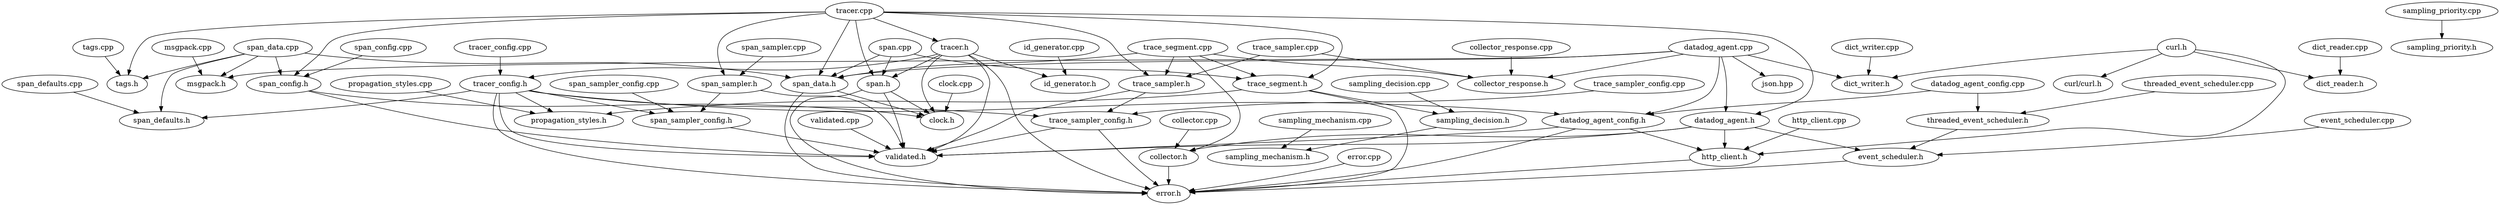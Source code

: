 digraph G {
	node0 [label="span_data.cpp"];
	node1 [label="threaded_event_scheduler.cpp"];
	node2 [label="trace_segment.h"];
	node3 [label="dict_writer.h"];
	node4 [label="json.hpp"];
	node5 [label="span_sampler.h"];
	node6 [label="collector.cpp"];
	node7 [label="id_generator.cpp"];
	node8 [label="dict_reader.cpp"];
	node9 [label="sampling_decision.cpp"];
	node10 [label="trace_sampler.cpp"];
	node11 [label="tracer_config.h"];
	node12 [label="tags.h"];
	node13 [label="curl/curl.h"];
	node14 [label="sampling_priority.cpp"];
	node15 [label="span_sampler.cpp"];
	node16 [label="collector.h"];
	node17 [label="collector_response.h"];
	node18 [label="msgpack.h"];
	node19 [label="span.h"];
	node20 [label="trace_sampler.h"];
	node21 [label="span_config.cpp"];
	node22 [label="dict_writer.cpp"];
	node23 [label="sampling_mechanism.cpp"];
	node24 [label="span_config.h"];
	node25 [label="trace_sampler_config.cpp"];
	node26 [label="datadog_agent.cpp"];
	node27 [label="validated.h"];
	node28 [label="id_generator.h"];
	node29 [label="tracer_config.cpp"];
	node30 [label="sampling_decision.h"];
	node31 [label="datadog_agent_config.h"];
	node32 [label="span_data.h"];
	node33 [label="sampling_mechanism.h"];
	node34 [label="http_client.cpp"];
	node35 [label="msgpack.cpp"];
	node36 [label="span_sampler_config.h"];
	node37 [label="validated.cpp"];
	node38 [label="propagation_styles.cpp"];
	node39 [label="dict_reader.h"];
	node40 [label="datadog_agent_config.cpp"];
	node41 [label="tracer.cpp"];
	node42 [label="span.cpp"];
	node43 [label="http_client.h"];
	node44 [label="event_scheduler.cpp"];
	node45 [label="clock.cpp"];
	node46 [label="datadog_agent.h"];
	node47 [label="collector_response.cpp"];
	node48 [label="sampling_priority.h"];
	node49 [label="error.h"];
	node50 [label="event_scheduler.h"];
	node51 [label="propagation_styles.h"];
	node52 [label="error.cpp"];
	node53 [label="clock.h"];
	node54 [label="trace_sampler_config.h"];
	node55 [label="curl.h"];
	node56 [label="tags.cpp"];
	node57 [label="span_defaults.h"];
	node58 [label="trace_segment.cpp"];
	node59 [label="span_defaults.cpp"];
	node60 [label="span_sampler_config.cpp"];
	node61 [label="tracer.h"];
	node62 [label="threaded_event_scheduler.h"];
	subgraph U {
		edge [dir=none];
	}
	subgraph D {
		node0 -> node57 [];
		node0 -> node24 [];
		node0 -> node12 [];
		node0 -> node32 [];
		node0 -> node18 [];
		node1 -> node62 [];
		node2 -> node51 [];
		node2 -> node30 [];
		node2 -> node49 [];
		node5 -> node36 [];
		node5 -> node27 [];
		node6 -> node16 [];
		node7 -> node28 [];
		node8 -> node39 [];
		node9 -> node30 [];
		node10 -> node20 [];
		node10 -> node17 [];
		node11 -> node36 [];
		node11 -> node31 [];
		node11 -> node54 [];
		node11 -> node27 [];
		node11 -> node49 [];
		node11 -> node51 [];
		node11 -> node57 [];
		node14 -> node48 [];
		node15 -> node5 [];
		node16 -> node49 [];
		node19 -> node53 [];
		node19 -> node27 [];
		node19 -> node49 [];
		node20 -> node54 [];
		node20 -> node27 [];
		node21 -> node24 [];
		node22 -> node3 [];
		node23 -> node33 [];
		node24 -> node53 [];
		node24 -> node27 [];
		node25 -> node54 [];
		node26 -> node3 [];
		node26 -> node31 [];
		node26 -> node17 [];
		node26 -> node4 [];
		node26 -> node46 [];
		node26 -> node32 [];
		node26 -> node18 [];
		node29 -> node11 [];
		node30 -> node33 [];
		node31 -> node43 [];
		node31 -> node27 [];
		node31 -> node49 [];
		node32 -> node53 [];
		node32 -> node49 [];
		node34 -> node43 [];
		node35 -> node18 [];
		node36 -> node27 [];
		node37 -> node27 [];
		node38 -> node51 [];
		node40 -> node31 [];
		node40 -> node62 [];
		node41 -> node2 [];
		node41 -> node24 [];
		node41 -> node61 [];
		node41 -> node20 [];
		node41 -> node5 [];
		node41 -> node32 [];
		node41 -> node19 [];
		node41 -> node46 [];
		node41 -> node12 [];
		node42 -> node2 [];
		node42 -> node32 [];
		node42 -> node19 [];
		node43 -> node49 [];
		node44 -> node50 [];
		node45 -> node53 [];
		node46 -> node16 [];
		node46 -> node43 [];
		node46 -> node50 [];
		node46 -> node27 [];
		node47 -> node17 [];
		node50 -> node49 [];
		node52 -> node49 [];
		node54 -> node27 [];
		node54 -> node49 [];
		node55 -> node13 [];
		node55 -> node3 [];
		node55 -> node43 [];
		node55 -> node39 [];
		node56 -> node12 [];
		node58 -> node2 [];
		node58 -> node16 [];
		node58 -> node20 [];
		node58 -> node17 [];
		node58 -> node32 [];
		node59 -> node57 [];
		node60 -> node36 [];
		node61 -> node53 [];
		node61 -> node28 [];
		node61 -> node11 [];
		node61 -> node19 [];
		node61 -> node27 [];
		node61 -> node49 [];
		node62 -> node50 [];
	}
}
